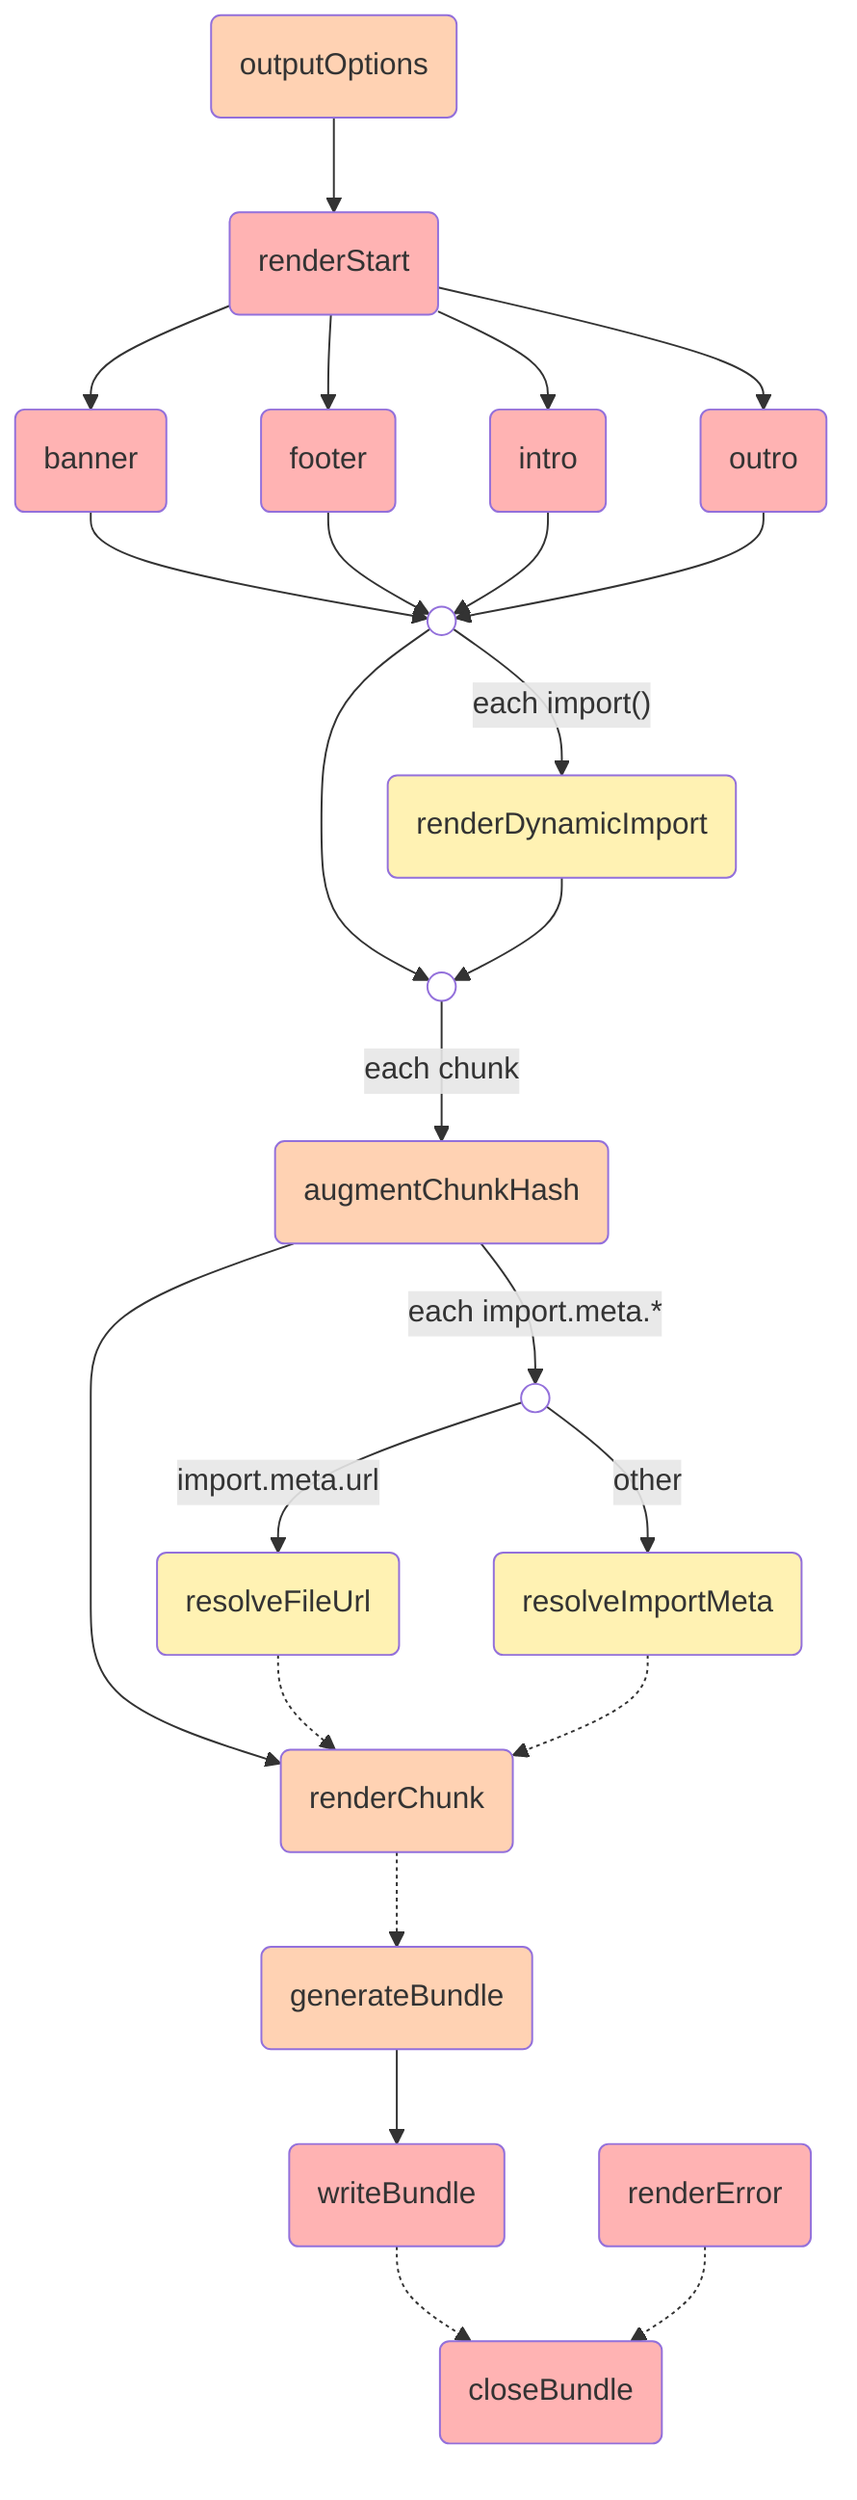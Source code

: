 flowchart TB
    classDef default fill:#fff;
    classDef hook-parallel fill:#ffb3b3;
    classDef hook-sequential fill:#ffd2b3;
    classDef hook-first fill:#fff2b3;

    augmentchunkhash("augmentChunkHash"):::hook-sequential
    click augmentchunkhash "/guide/en/#augmentchunkhash" _parent

	banner("banner"):::hook-parallel
	click banner "/guide/en/#banner" _parent

	closebundle("closeBundle"):::hook-parallel
	click closebundle "/guide/en/#closebundle" _parent

	footer("footer"):::hook-parallel
	click footer "/guide/en/#footer" _parent

	generatebundle("generateBundle"):::hook-sequential
	click generatebundle "/guide/en/#generatebundle" _parent

	intro("intro"):::hook-parallel
	click intro "/guide/en/#intro" _parent

	outputoptions("outputOptions"):::hook-sequential
	click outputoptions "/guide/en/#outputoptions" _parent

	outro("outro"):::hook-parallel
	click outro "/guide/en/#outro" _parent

	renderchunk("renderChunk"):::hook-sequential
	click renderchunk "/guide/en/#renderchunk" _parent

	renderdynamicimport("renderDynamicImport"):::hook-first
	click renderdynamicimport "/guide/en/#renderdynamicimport" _parent

	rendererror("renderError"):::hook-parallel
	click rendererror "/guide/en/#rendererror" _parent

	renderstart("renderStart"):::hook-parallel
	click renderstart "/guide/en/#renderstart" _parent

	resolvefileurl("resolveFileUrl"):::hook-first
	click resolvefileurl "/guide/en/#resolvefileurl" _parent

	resolveimportmeta("resolveImportMeta"):::hook-first
	click resolveimportmeta "/guide/en/#resolveimportmeta" _parent

	writebundle("writeBundle"):::hook-parallel
	click writebundle "/guide/en/#writebundle" _parent


	outputoptions
	--> renderstart
	--> banner & footer & intro & outro
	--> beforerenderdynamicimport(( ))
	--> beforeaugmentchunkhash(( ))
	--> |each chunk|augmentchunkhash
	--> renderchunk
	.-> generatebundle
	--> writebundle
	.-> closebundle

    beforerenderdynamicimport
    --> |"each import()"|renderdynamicimport
    --> beforeaugmentchunkhash

	augmentchunkhash
	--> |each import.meta.*|beforeimportmeta(( ))
	--> |import.meta.url|resolvefileurl
	.-> renderchunk

	beforeimportmeta
	--> |other|resolveimportmeta
	.-> renderchunk

	rendererror
	.-> closebundle